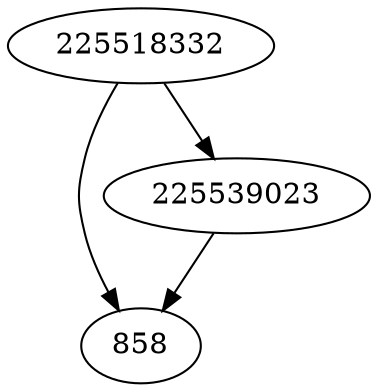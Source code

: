 strict digraph  {
858;
225518332;
225539023;
225518332 -> 858;
225518332 -> 225539023;
225539023 -> 858;
}
